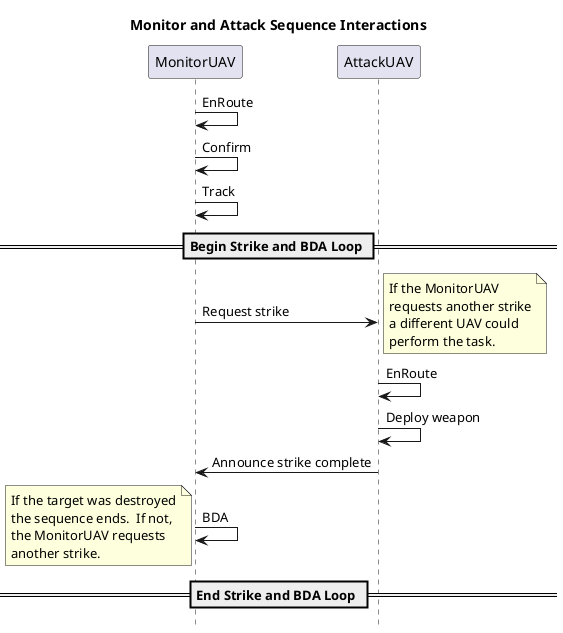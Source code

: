 @startuml
hide footbox
title Monitor and Attack Sequence Interactions
MonitorUAV->MonitorUAV: EnRoute
MonitorUAV->MonitorUAV: Confirm
MonitorUAV->MonitorUAV: Track
== Begin Strike and BDA Loop ==
MonitorUAV->AttackUAV: Request strike
note right: If the MonitorUAV\nrequests another strike\na different UAV could\nperform the task.
AttackUAV->AttackUAV: EnRoute
AttackUAV->AttackUAV: Deploy weapon
AttackUAV->MonitorUAV: Announce strike complete
MonitorUAV->MonitorUAV: BDA
note left: If the target was destroyed\nthe sequence ends.  If not,\nthe MonitorUAV requests\nanother strike.
== End Strike and BDA Loop ==
@enduml
